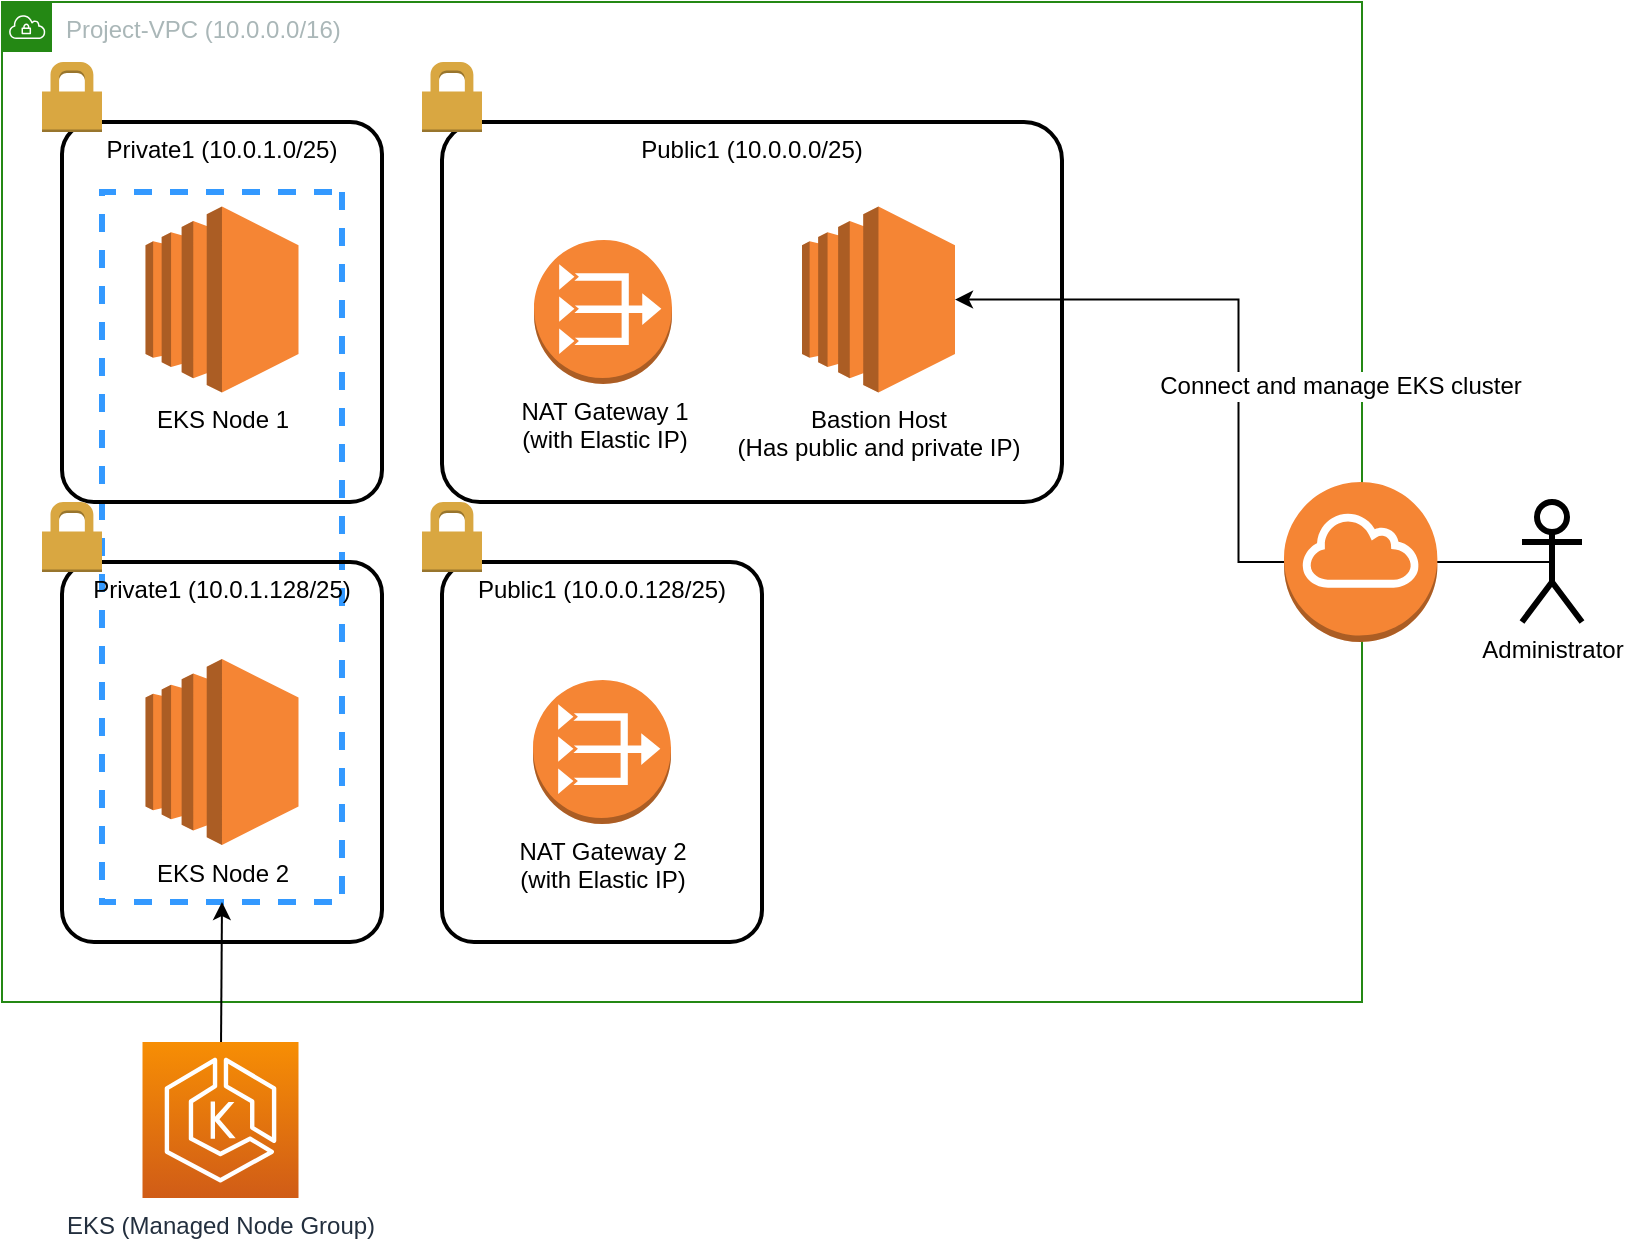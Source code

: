 <mxfile version="12.4.8" type="device"><diagram id="LqJ7fM1kWu-FQdCICCqL" name="Page-1"><mxGraphModel dx="1131" dy="795" grid="1" gridSize="10" guides="1" tooltips="1" connect="1" arrows="1" fold="1" page="1" pageScale="1" pageWidth="1169" pageHeight="827" math="0" shadow="0"><root><mxCell id="0"/><mxCell id="1" parent="0"/><mxCell id="GxohIW_SNi3fthfJmdbU-9" value="" style="rounded=0;whiteSpace=wrap;html=1;dashed=1;fillColor=none;strokeColor=#3399ff;direction=south;strokeWidth=3;" parent="1" vertex="1"><mxGeometry x="90" y="135" width="120" height="355" as="geometry"/></mxCell><mxCell id="wYGTuJWaWejjW9a_NKaO-1" value="Project-VPC (10.0.0.0/16)" style="points=[[0,0],[0.25,0],[0.5,0],[0.75,0],[1,0],[1,0.25],[1,0.5],[1,0.75],[1,1],[0.75,1],[0.5,1],[0.25,1],[0,1],[0,0.75],[0,0.5],[0,0.25]];outlineConnect=0;gradientColor=none;html=1;whiteSpace=wrap;fontSize=12;fontStyle=0;shape=mxgraph.aws4.group;grIcon=mxgraph.aws4.group_vpc;strokeColor=#248814;fillColor=none;verticalAlign=top;align=left;spacingLeft=30;fontColor=#AAB7B8;dashed=0;" parent="1" vertex="1"><mxGeometry x="40" y="40" width="680" height="500" as="geometry"/></mxCell><mxCell id="wYGTuJWaWejjW9a_NKaO-5" value="Public1 (10.0.0.0/25)" style="rounded=1;arcSize=10;dashed=0;fillColor=none;gradientColor=none;strokeWidth=2;align=center;verticalAlign=top;" parent="1" vertex="1"><mxGeometry x="260" y="100" width="310" height="190" as="geometry"/></mxCell><mxCell id="wYGTuJWaWejjW9a_NKaO-6" value="" style="dashed=0;html=1;shape=mxgraph.aws3.permissions;fillColor=#D9A741;gradientColor=none;dashed=0;" parent="1" vertex="1"><mxGeometry x="250" y="70" width="30" height="35" as="geometry"/></mxCell><mxCell id="wYGTuJWaWejjW9a_NKaO-3" value="&lt;div&gt;Bastion Host&lt;/div&gt;&lt;div&gt;(Has public and private IP)&lt;br&gt;&lt;/div&gt;" style="outlineConnect=0;dashed=0;verticalLabelPosition=bottom;verticalAlign=top;align=center;html=1;shape=mxgraph.aws3.ec2;fillColor=#F58534;gradientColor=none;" parent="1" vertex="1"><mxGeometry x="440" y="142.3" width="76.5" height="93" as="geometry"/></mxCell><mxCell id="wYGTuJWaWejjW9a_NKaO-11" value="Private1 (10.0.1.0/25)" style="rounded=1;arcSize=10;dashed=0;fillColor=none;gradientColor=none;strokeWidth=2;align=center;verticalAlign=top;" parent="1" vertex="1"><mxGeometry x="70" y="100" width="160" height="190" as="geometry"/></mxCell><mxCell id="wYGTuJWaWejjW9a_NKaO-12" value="" style="dashed=0;html=1;shape=mxgraph.aws3.permissions;fillColor=#D9A741;gradientColor=none;dashed=0;" parent="1" vertex="1"><mxGeometry x="60" y="70" width="30" height="35" as="geometry"/></mxCell><mxCell id="GxohIW_SNi3fthfJmdbU-3" value="Private1 (10.0.1.128/25)" style="rounded=1;arcSize=10;dashed=0;fillColor=none;gradientColor=none;strokeWidth=2;align=center;verticalAlign=top;" parent="1" vertex="1"><mxGeometry x="70" y="320" width="160" height="190" as="geometry"/></mxCell><mxCell id="GxohIW_SNi3fthfJmdbU-6" value="Public1 (10.0.0.128/25)" style="rounded=1;arcSize=10;dashed=0;fillColor=none;gradientColor=none;strokeWidth=2;align=center;verticalAlign=top;" parent="1" vertex="1"><mxGeometry x="260" y="320" width="160" height="190" as="geometry"/></mxCell><mxCell id="GxohIW_SNi3fthfJmdbU-5" value="" style="dashed=0;html=1;shape=mxgraph.aws3.permissions;fillColor=#D9A741;gradientColor=none;dashed=0;" parent="1" vertex="1"><mxGeometry x="250" y="290" width="30" height="35" as="geometry"/></mxCell><mxCell id="GxohIW_SNi3fthfJmdbU-2" value="" style="dashed=0;html=1;shape=mxgraph.aws3.permissions;fillColor=#D9A741;gradientColor=none;dashed=0;" parent="1" vertex="1"><mxGeometry x="60" y="290" width="30" height="35" as="geometry"/></mxCell><mxCell id="GxohIW_SNi3fthfJmdbU-7" value="EKS Node 1" style="outlineConnect=0;dashed=0;verticalLabelPosition=bottom;verticalAlign=top;align=center;html=1;shape=mxgraph.aws3.ec2;fillColor=#F58534;gradientColor=none;" parent="1" vertex="1"><mxGeometry x="111.75" y="142.3" width="76.5" height="93" as="geometry"/></mxCell><mxCell id="GxohIW_SNi3fthfJmdbU-8" value="EKS Node 2" style="outlineConnect=0;dashed=0;verticalLabelPosition=bottom;verticalAlign=top;align=center;html=1;shape=mxgraph.aws3.ec2;fillColor=#F58534;gradientColor=none;" parent="1" vertex="1"><mxGeometry x="111.75" y="368.5" width="76.5" height="93" as="geometry"/></mxCell><mxCell id="GxohIW_SNi3fthfJmdbU-10" value="EKS (Managed Node Group)" style="outlineConnect=0;fontColor=#232F3E;gradientColor=#F78E04;gradientDirection=north;fillColor=#D05C17;strokeColor=#ffffff;dashed=0;verticalLabelPosition=bottom;verticalAlign=top;align=center;html=1;fontSize=12;fontStyle=0;aspect=fixed;shape=mxgraph.aws4.resourceIcon;resIcon=mxgraph.aws4.eks;" parent="1" vertex="1"><mxGeometry x="110.25" y="560" width="78" height="78" as="geometry"/></mxCell><mxCell id="GxohIW_SNi3fthfJmdbU-11" value="" style="endArrow=classic;html=1;entryX=1;entryY=0.5;entryDx=0;entryDy=0;" parent="1" source="GxohIW_SNi3fthfJmdbU-10" target="GxohIW_SNi3fthfJmdbU-9" edge="1"><mxGeometry width="50" height="50" relative="1" as="geometry"><mxPoint x="210" y="620" as="sourcePoint"/><mxPoint x="260" y="570" as="targetPoint"/></mxGeometry></mxCell><mxCell id="GxohIW_SNi3fthfJmdbU-14" style="edgeStyle=orthogonalEdgeStyle;rounded=0;orthogonalLoop=1;jettySize=auto;html=1;exitX=0.5;exitY=0.5;exitDx=0;exitDy=0;exitPerimeter=0;entryX=1;entryY=0.5;entryDx=0;entryDy=0;entryPerimeter=0;" parent="1" source="GxohIW_SNi3fthfJmdbU-12" target="wYGTuJWaWejjW9a_NKaO-3" edge="1"><mxGeometry relative="1" as="geometry"/></mxCell><mxCell id="GxohIW_SNi3fthfJmdbU-17" value="Connect and manage EKS cluster" style="text;html=1;align=center;verticalAlign=middle;resizable=0;points=[];labelBackgroundColor=#ffffff;" parent="GxohIW_SNi3fthfJmdbU-14" vertex="1" connectable="0"><mxGeometry x="0.128" y="2" relative="1" as="geometry"><mxPoint x="52" y="-2.2" as="offset"/></mxGeometry></mxCell><mxCell id="GxohIW_SNi3fthfJmdbU-12" value="Administrator" style="shape=umlActor;verticalLabelPosition=bottom;labelBackgroundColor=#ffffff;verticalAlign=top;html=1;outlineConnect=0;strokeColor=#000000;strokeWidth=3;fillColor=none;" parent="1" vertex="1"><mxGeometry x="800" y="290" width="30" height="60" as="geometry"/></mxCell><mxCell id="GxohIW_SNi3fthfJmdbU-18" value="&lt;div&gt;NAT Gateway 1&lt;/div&gt;&lt;div&gt;(with Elastic IP)&lt;br&gt;&lt;/div&gt;" style="outlineConnect=0;dashed=0;verticalLabelPosition=bottom;verticalAlign=top;align=center;html=1;shape=mxgraph.aws3.vpc_nat_gateway;fillColor=#F58534;gradientColor=none;strokeColor=#000000;strokeWidth=3;" parent="1" vertex="1"><mxGeometry x="306" y="159" width="69" height="72" as="geometry"/></mxCell><mxCell id="GxohIW_SNi3fthfJmdbU-19" value="&lt;div&gt;NAT Gateway 2&lt;/div&gt;&lt;div&gt;(with Elastic IP)&lt;br&gt;&lt;/div&gt;" style="outlineConnect=0;dashed=0;verticalLabelPosition=bottom;verticalAlign=top;align=center;html=1;shape=mxgraph.aws3.vpc_nat_gateway;fillColor=#F58534;gradientColor=none;strokeColor=#000000;strokeWidth=3;" parent="1" vertex="1"><mxGeometry x="305.5" y="379" width="69" height="72" as="geometry"/></mxCell><mxCell id="0RKJ4dlFw3Kmamtf-VU5-1" value="" style="outlineConnect=0;dashed=0;verticalLabelPosition=bottom;verticalAlign=top;align=center;html=1;shape=mxgraph.aws3.internet_gateway;fillColor=#F58534;gradientColor=none;" vertex="1" parent="1"><mxGeometry x="681" y="280" width="76.67" height="80" as="geometry"/></mxCell></root></mxGraphModel></diagram></mxfile>